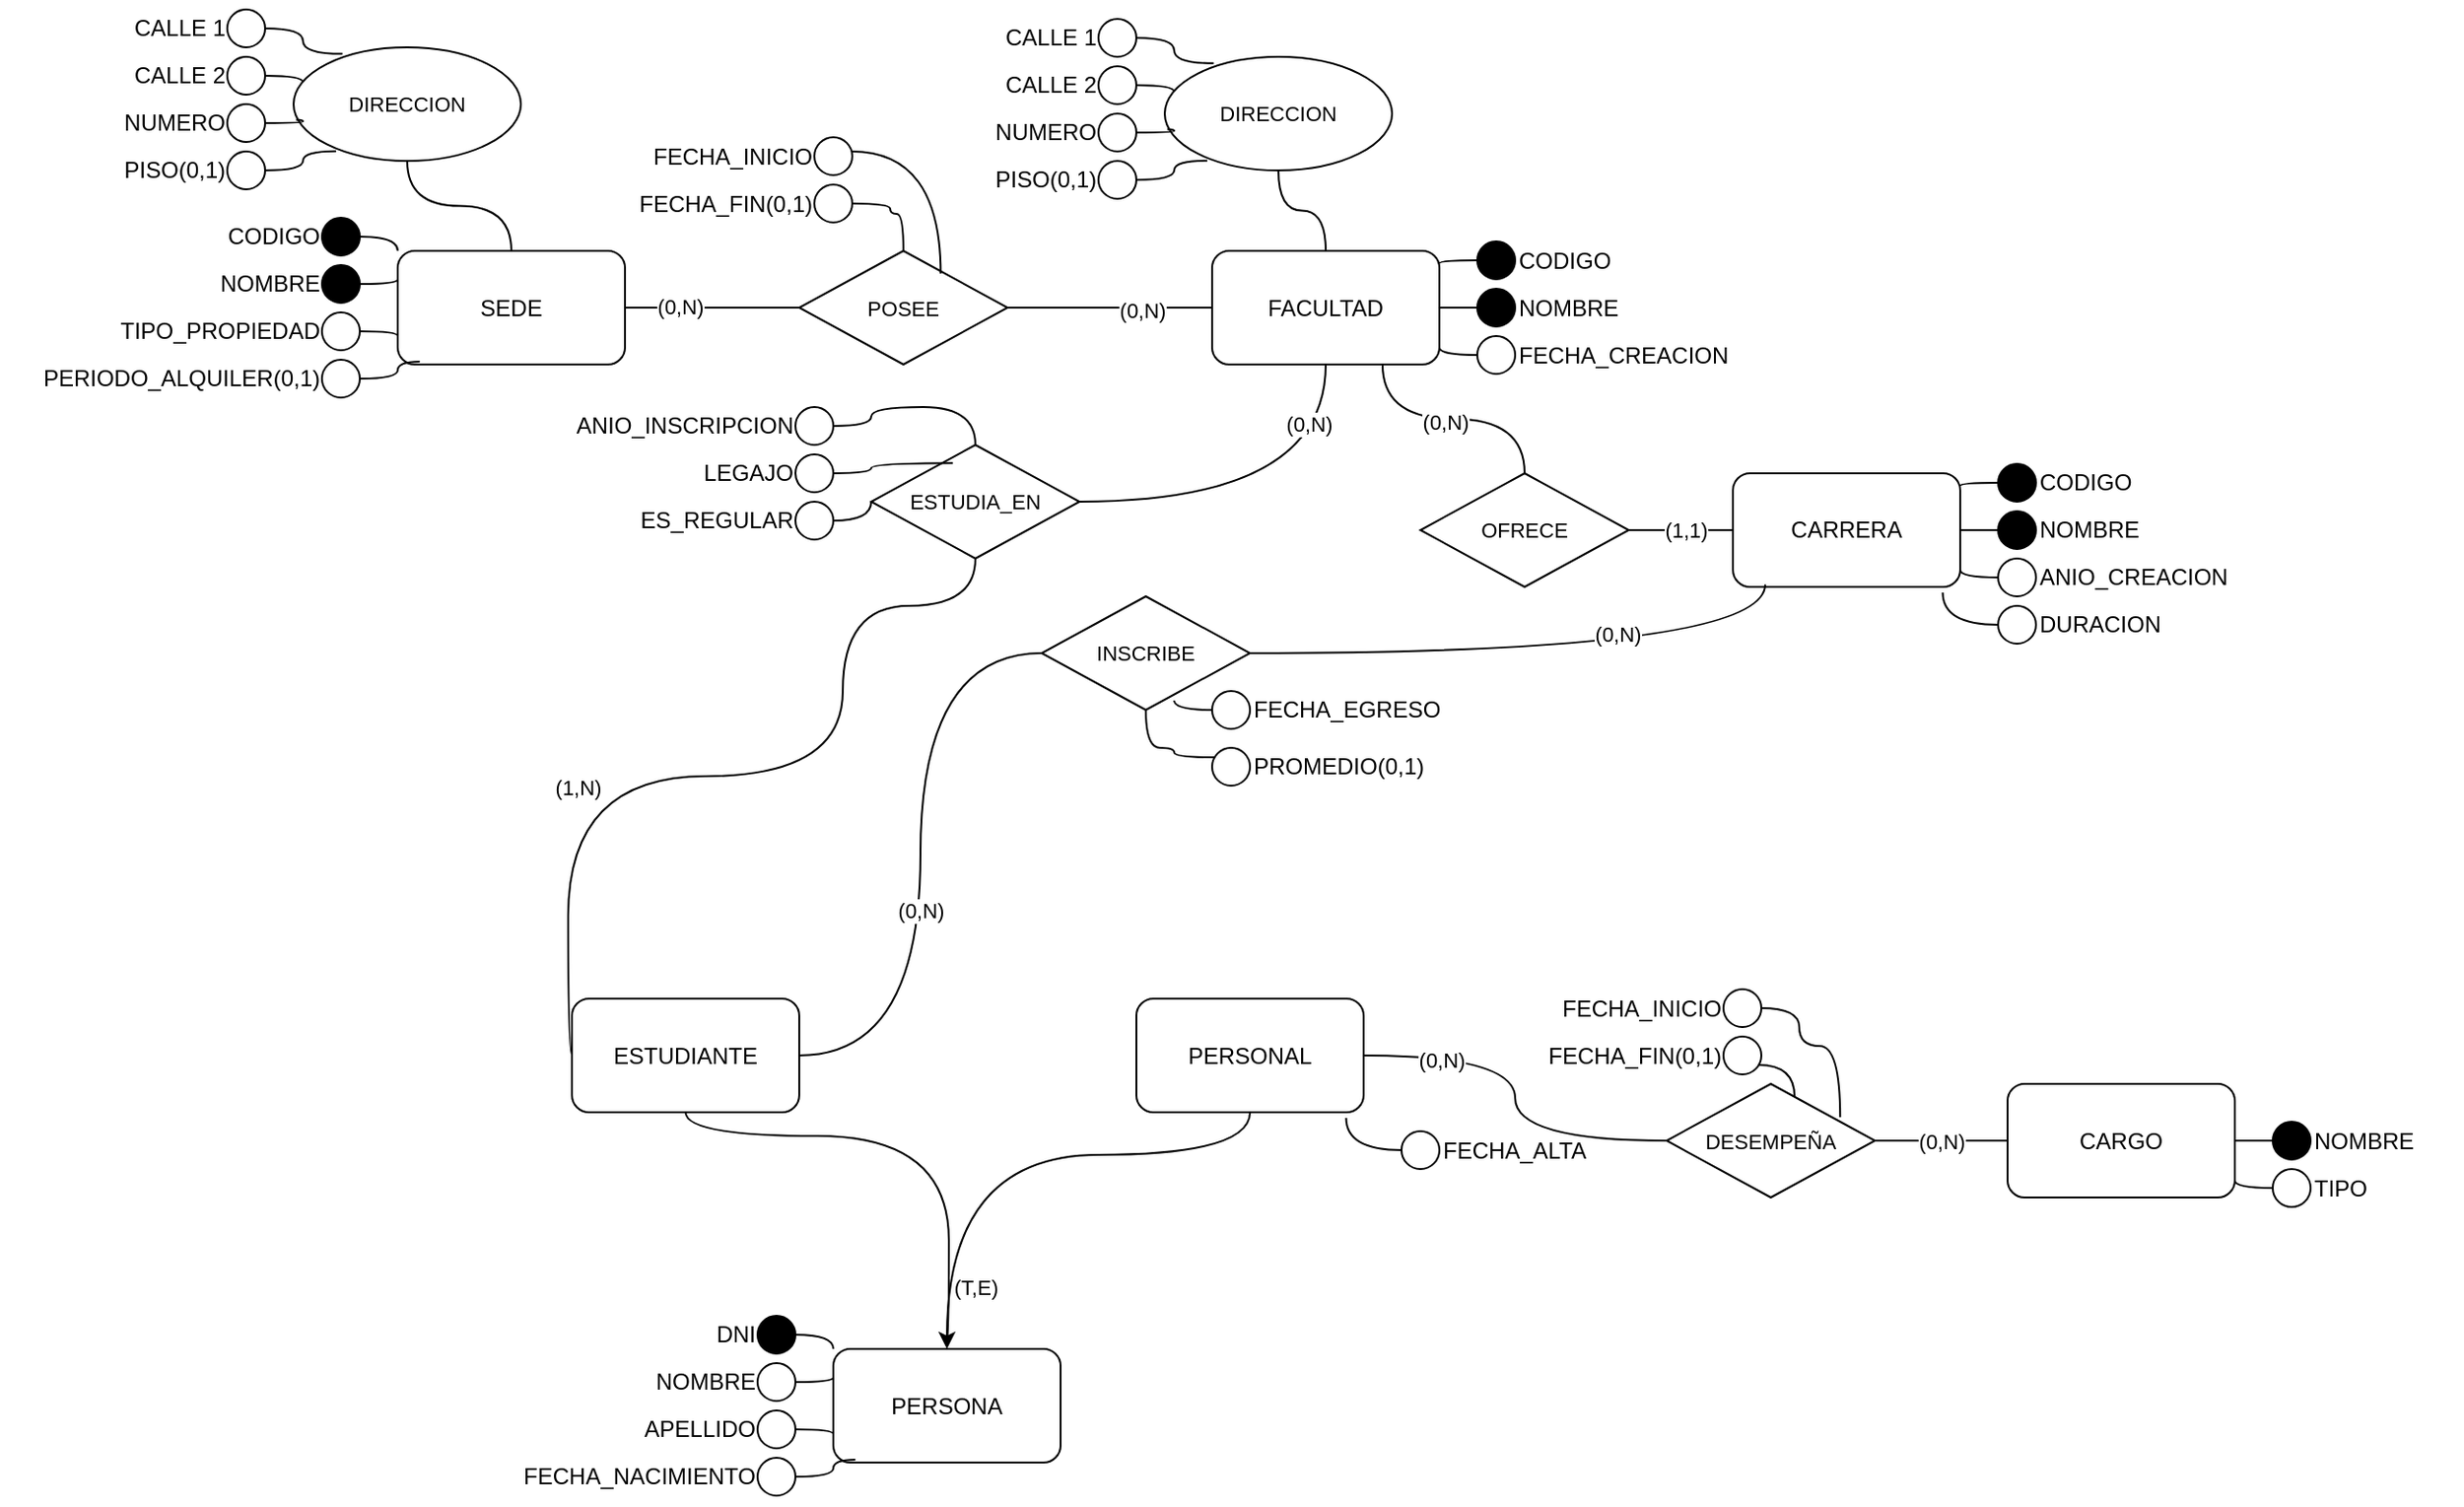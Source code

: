 <mxfile version="24.8.4">
  <diagram name="Page-1" id="dG_vQTtjT16ezdhk-kai">
    <mxGraphModel dx="2607" dy="1405" grid="1" gridSize="10" guides="1" tooltips="1" connect="1" arrows="1" fold="1" page="1" pageScale="1" pageWidth="1400" pageHeight="850" math="0" shadow="0">
      <root>
        <mxCell id="0" />
        <mxCell id="1" parent="0" />
        <mxCell id="h-LrLMW3Vg-HoDTsd1an-1" value="FACULTAD" style="rounded=1;whiteSpace=wrap;html=1;" vertex="1" parent="1">
          <mxGeometry x="680" y="162.5" width="120" height="60" as="geometry" />
        </mxCell>
        <mxCell id="h-LrLMW3Vg-HoDTsd1an-3" value="" style="ellipse;whiteSpace=wrap;html=1;fillColor=#000000;" vertex="1" parent="1">
          <mxGeometry x="820" y="157.5" width="20" height="20" as="geometry" />
        </mxCell>
        <mxCell id="h-LrLMW3Vg-HoDTsd1an-4" value="&lt;div align=&quot;left&quot;&gt;CODIGO&lt;/div&gt;" style="text;html=1;align=left;verticalAlign=middle;resizable=0;points=[];autosize=1;strokeColor=none;fillColor=none;" vertex="1" parent="1">
          <mxGeometry x="840" y="152.5" width="70" height="30" as="geometry" />
        </mxCell>
        <mxCell id="h-LrLMW3Vg-HoDTsd1an-12" value="" style="edgeStyle=orthogonalEdgeStyle;shape=connector;curved=1;rounded=0;orthogonalLoop=1;jettySize=auto;html=1;strokeColor=default;align=center;verticalAlign=middle;fontFamily=Helvetica;fontSize=11;fontColor=default;labelBackgroundColor=default;endArrow=none;endFill=0;" edge="1" parent="1" source="h-LrLMW3Vg-HoDTsd1an-5" target="h-LrLMW3Vg-HoDTsd1an-1">
          <mxGeometry relative="1" as="geometry" />
        </mxCell>
        <mxCell id="h-LrLMW3Vg-HoDTsd1an-5" value="" style="ellipse;whiteSpace=wrap;html=1;fillColor=#000000;" vertex="1" parent="1">
          <mxGeometry x="820" y="182.5" width="20" height="20" as="geometry" />
        </mxCell>
        <mxCell id="h-LrLMW3Vg-HoDTsd1an-6" value="NOMBRE" style="text;html=1;align=left;verticalAlign=middle;resizable=0;points=[];autosize=1;strokeColor=none;fillColor=none;" vertex="1" parent="1">
          <mxGeometry x="840" y="177.5" width="80" height="30" as="geometry" />
        </mxCell>
        <mxCell id="h-LrLMW3Vg-HoDTsd1an-13" value="" style="edgeStyle=orthogonalEdgeStyle;shape=connector;curved=1;rounded=0;orthogonalLoop=1;jettySize=auto;html=1;strokeColor=default;align=center;verticalAlign=middle;fontFamily=Helvetica;fontSize=11;fontColor=default;labelBackgroundColor=default;endArrow=none;endFill=0;entryX=0.993;entryY=0.85;entryDx=0;entryDy=0;entryPerimeter=0;" edge="1" parent="1" source="h-LrLMW3Vg-HoDTsd1an-7" target="h-LrLMW3Vg-HoDTsd1an-1">
          <mxGeometry relative="1" as="geometry" />
        </mxCell>
        <mxCell id="h-LrLMW3Vg-HoDTsd1an-7" value="" style="ellipse;whiteSpace=wrap;html=1;" vertex="1" parent="1">
          <mxGeometry x="820" y="207.5" width="20" height="20" as="geometry" />
        </mxCell>
        <mxCell id="h-LrLMW3Vg-HoDTsd1an-8" value="FECHA_CREACION" style="text;html=1;align=left;verticalAlign=middle;resizable=0;points=[];autosize=1;strokeColor=none;fillColor=none;" vertex="1" parent="1">
          <mxGeometry x="840" y="202.5" width="130" height="30" as="geometry" />
        </mxCell>
        <mxCell id="h-LrLMW3Vg-HoDTsd1an-11" style="edgeStyle=orthogonalEdgeStyle;rounded=0;orthogonalLoop=1;jettySize=auto;html=1;entryX=1.003;entryY=0.11;entryDx=0;entryDy=0;entryPerimeter=0;curved=1;endArrow=none;endFill=0;" edge="1" parent="1" source="h-LrLMW3Vg-HoDTsd1an-3" target="h-LrLMW3Vg-HoDTsd1an-1">
          <mxGeometry relative="1" as="geometry" />
        </mxCell>
        <mxCell id="h-LrLMW3Vg-HoDTsd1an-66" value="" style="edgeStyle=orthogonalEdgeStyle;shape=connector;curved=1;rounded=0;orthogonalLoop=1;jettySize=auto;html=1;strokeColor=default;align=center;verticalAlign=middle;fontFamily=Helvetica;fontSize=11;fontColor=default;labelBackgroundColor=default;endArrow=none;endFill=0;" edge="1" parent="1" source="h-LrLMW3Vg-HoDTsd1an-14" target="h-LrLMW3Vg-HoDTsd1an-65">
          <mxGeometry relative="1" as="geometry" />
        </mxCell>
        <mxCell id="h-LrLMW3Vg-HoDTsd1an-68" value="(0,N)" style="edgeLabel;html=1;align=center;verticalAlign=middle;resizable=0;points=[];fontFamily=Helvetica;fontSize=11;fontColor=default;labelBackgroundColor=default;" vertex="1" connectable="0" parent="h-LrLMW3Vg-HoDTsd1an-66">
          <mxGeometry x="-0.384" y="1" relative="1" as="geometry">
            <mxPoint as="offset" />
          </mxGeometry>
        </mxCell>
        <mxCell id="h-LrLMW3Vg-HoDTsd1an-14" value="SEDE" style="rounded=1;whiteSpace=wrap;html=1;" vertex="1" parent="1">
          <mxGeometry x="250" y="162.5" width="120" height="60" as="geometry" />
        </mxCell>
        <mxCell id="h-LrLMW3Vg-HoDTsd1an-32" style="edgeStyle=orthogonalEdgeStyle;shape=connector;curved=1;rounded=0;orthogonalLoop=1;jettySize=auto;html=1;entryX=0;entryY=0;entryDx=0;entryDy=0;strokeColor=default;align=center;verticalAlign=middle;fontFamily=Helvetica;fontSize=11;fontColor=default;labelBackgroundColor=default;endArrow=none;endFill=0;" edge="1" parent="1" source="h-LrLMW3Vg-HoDTsd1an-15" target="h-LrLMW3Vg-HoDTsd1an-14">
          <mxGeometry relative="1" as="geometry" />
        </mxCell>
        <mxCell id="h-LrLMW3Vg-HoDTsd1an-15" value="" style="ellipse;whiteSpace=wrap;html=1;fillColor=#000000;" vertex="1" parent="1">
          <mxGeometry x="210" y="145" width="20" height="20" as="geometry" />
        </mxCell>
        <mxCell id="h-LrLMW3Vg-HoDTsd1an-16" value="&lt;div&gt;CODIGO&lt;/div&gt;" style="text;html=1;align=right;verticalAlign=middle;resizable=0;points=[];autosize=1;strokeColor=none;fillColor=none;" vertex="1" parent="1">
          <mxGeometry x="140" y="140" width="70" height="30" as="geometry" />
        </mxCell>
        <mxCell id="h-LrLMW3Vg-HoDTsd1an-33" value="" style="edgeStyle=orthogonalEdgeStyle;shape=connector;curved=1;rounded=0;orthogonalLoop=1;jettySize=auto;html=1;strokeColor=default;align=center;verticalAlign=middle;fontFamily=Helvetica;fontSize=11;fontColor=default;labelBackgroundColor=default;endArrow=none;endFill=0;entryX=0;entryY=0.25;entryDx=0;entryDy=0;" edge="1" parent="1" source="h-LrLMW3Vg-HoDTsd1an-18" target="h-LrLMW3Vg-HoDTsd1an-14">
          <mxGeometry relative="1" as="geometry" />
        </mxCell>
        <mxCell id="h-LrLMW3Vg-HoDTsd1an-18" value="" style="ellipse;whiteSpace=wrap;html=1;fillColor=#000000;" vertex="1" parent="1">
          <mxGeometry x="210" y="170" width="20" height="20" as="geometry" />
        </mxCell>
        <mxCell id="h-LrLMW3Vg-HoDTsd1an-19" value="NOMBRE" style="text;html=1;align=right;verticalAlign=middle;resizable=0;points=[];autosize=1;strokeColor=none;fillColor=none;" vertex="1" parent="1">
          <mxGeometry x="130" y="165" width="80" height="30" as="geometry" />
        </mxCell>
        <mxCell id="h-LrLMW3Vg-HoDTsd1an-34" value="" style="edgeStyle=orthogonalEdgeStyle;shape=connector;curved=1;rounded=0;orthogonalLoop=1;jettySize=auto;html=1;strokeColor=default;align=center;verticalAlign=middle;fontFamily=Helvetica;fontSize=11;fontColor=default;labelBackgroundColor=default;endArrow=none;endFill=0;entryX=0;entryY=0.75;entryDx=0;entryDy=0;" edge="1" parent="1" source="h-LrLMW3Vg-HoDTsd1an-27" target="h-LrLMW3Vg-HoDTsd1an-14">
          <mxGeometry relative="1" as="geometry" />
        </mxCell>
        <mxCell id="h-LrLMW3Vg-HoDTsd1an-27" value="" style="ellipse;whiteSpace=wrap;html=1;fillColor=#ffffff;" vertex="1" parent="1">
          <mxGeometry x="210" y="195" width="20" height="20" as="geometry" />
        </mxCell>
        <mxCell id="h-LrLMW3Vg-HoDTsd1an-28" value="TIPO_PROPIEDAD" style="text;html=1;align=right;verticalAlign=middle;resizable=0;points=[];autosize=1;strokeColor=none;fillColor=none;" vertex="1" parent="1">
          <mxGeometry x="80" y="190" width="130" height="30" as="geometry" />
        </mxCell>
        <mxCell id="h-LrLMW3Vg-HoDTsd1an-29" value="" style="ellipse;whiteSpace=wrap;html=1;fillColor=#ffffff;" vertex="1" parent="1">
          <mxGeometry x="210" y="220" width="20" height="20" as="geometry" />
        </mxCell>
        <mxCell id="h-LrLMW3Vg-HoDTsd1an-30" value="PERIODO_ALQUILER(0,1)" style="text;html=1;align=right;verticalAlign=middle;resizable=0;points=[];autosize=1;strokeColor=none;fillColor=none;" vertex="1" parent="1">
          <mxGeometry x="40" y="215" width="170" height="30" as="geometry" />
        </mxCell>
        <mxCell id="h-LrLMW3Vg-HoDTsd1an-64" value="" style="edgeStyle=orthogonalEdgeStyle;shape=connector;curved=1;rounded=0;orthogonalLoop=1;jettySize=auto;html=1;strokeColor=default;align=center;verticalAlign=middle;fontFamily=Helvetica;fontSize=11;fontColor=default;labelBackgroundColor=default;endArrow=none;endFill=0;" edge="1" parent="1" source="h-LrLMW3Vg-HoDTsd1an-31" target="h-LrLMW3Vg-HoDTsd1an-14">
          <mxGeometry relative="1" as="geometry" />
        </mxCell>
        <mxCell id="h-LrLMW3Vg-HoDTsd1an-31" value="DIRECCION" style="ellipse;whiteSpace=wrap;html=1;fontFamily=Helvetica;fontSize=11;fontColor=default;labelBackgroundColor=default;" vertex="1" parent="1">
          <mxGeometry x="195.01" y="55" width="120" height="60" as="geometry" />
        </mxCell>
        <mxCell id="h-LrLMW3Vg-HoDTsd1an-36" style="edgeStyle=orthogonalEdgeStyle;shape=connector;curved=1;rounded=0;orthogonalLoop=1;jettySize=auto;html=1;entryX=0.097;entryY=0.975;entryDx=0;entryDy=0;entryPerimeter=0;strokeColor=default;align=center;verticalAlign=middle;fontFamily=Helvetica;fontSize=11;fontColor=default;labelBackgroundColor=default;endArrow=none;endFill=0;" edge="1" parent="1" source="h-LrLMW3Vg-HoDTsd1an-29" target="h-LrLMW3Vg-HoDTsd1an-14">
          <mxGeometry relative="1" as="geometry" />
        </mxCell>
        <mxCell id="h-LrLMW3Vg-HoDTsd1an-37" value="" style="edgeStyle=orthogonalEdgeStyle;shape=connector;curved=1;rounded=0;orthogonalLoop=1;jettySize=auto;html=1;strokeColor=default;align=center;verticalAlign=middle;fontFamily=Helvetica;fontSize=11;fontColor=default;labelBackgroundColor=default;endArrow=none;endFill=0;entryX=0;entryY=0.75;entryDx=0;entryDy=0;" edge="1" parent="1" source="h-LrLMW3Vg-HoDTsd1an-38">
          <mxGeometry relative="1" as="geometry">
            <mxPoint x="200" y="73" as="targetPoint" />
          </mxGeometry>
        </mxCell>
        <mxCell id="h-LrLMW3Vg-HoDTsd1an-38" value="" style="ellipse;whiteSpace=wrap;html=1;fillColor=#ffffff;" vertex="1" parent="1">
          <mxGeometry x="160" y="60" width="20" height="20" as="geometry" />
        </mxCell>
        <mxCell id="h-LrLMW3Vg-HoDTsd1an-39" value="CALLE 2" style="text;html=1;align=right;verticalAlign=middle;resizable=0;points=[];autosize=1;strokeColor=none;fillColor=none;" vertex="1" parent="1">
          <mxGeometry x="90" y="55" width="70" height="30" as="geometry" />
        </mxCell>
        <mxCell id="h-LrLMW3Vg-HoDTsd1an-40" value="" style="ellipse;whiteSpace=wrap;html=1;fillColor=#ffffff;" vertex="1" parent="1">
          <mxGeometry x="160" y="35" width="20" height="20" as="geometry" />
        </mxCell>
        <mxCell id="h-LrLMW3Vg-HoDTsd1an-41" value="CALLE 1" style="text;html=1;align=right;verticalAlign=middle;resizable=0;points=[];autosize=1;strokeColor=none;fillColor=none;" vertex="1" parent="1">
          <mxGeometry x="90" y="30" width="70" height="30" as="geometry" />
        </mxCell>
        <mxCell id="h-LrLMW3Vg-HoDTsd1an-43" value="" style="ellipse;whiteSpace=wrap;html=1;fillColor=#ffffff;" vertex="1" parent="1">
          <mxGeometry x="160" y="110" width="20" height="20" as="geometry" />
        </mxCell>
        <mxCell id="h-LrLMW3Vg-HoDTsd1an-44" value="PISO(0,1)" style="text;html=1;align=right;verticalAlign=middle;resizable=0;points=[];autosize=1;strokeColor=none;fillColor=none;" vertex="1" parent="1">
          <mxGeometry x="80" y="105" width="80" height="30" as="geometry" />
        </mxCell>
        <mxCell id="h-LrLMW3Vg-HoDTsd1an-45" value="" style="ellipse;whiteSpace=wrap;html=1;fillColor=#ffffff;" vertex="1" parent="1">
          <mxGeometry x="160" y="85" width="20" height="20" as="geometry" />
        </mxCell>
        <mxCell id="h-LrLMW3Vg-HoDTsd1an-46" value="NUMERO" style="text;html=1;align=right;verticalAlign=middle;resizable=0;points=[];autosize=1;strokeColor=none;fillColor=none;" vertex="1" parent="1">
          <mxGeometry x="80" y="80" width="80" height="30" as="geometry" />
        </mxCell>
        <mxCell id="h-LrLMW3Vg-HoDTsd1an-47" style="edgeStyle=orthogonalEdgeStyle;shape=connector;curved=1;rounded=0;orthogonalLoop=1;jettySize=auto;html=1;entryX=0.187;entryY=0.914;entryDx=0;entryDy=0;entryPerimeter=0;strokeColor=default;align=center;verticalAlign=middle;fontFamily=Helvetica;fontSize=11;fontColor=default;labelBackgroundColor=default;endArrow=none;endFill=0;" edge="1" parent="1" source="h-LrLMW3Vg-HoDTsd1an-43" target="h-LrLMW3Vg-HoDTsd1an-31">
          <mxGeometry relative="1" as="geometry" />
        </mxCell>
        <mxCell id="h-LrLMW3Vg-HoDTsd1an-48" style="edgeStyle=orthogonalEdgeStyle;shape=connector;curved=1;rounded=0;orthogonalLoop=1;jettySize=auto;html=1;entryX=0.011;entryY=0.638;entryDx=0;entryDy=0;entryPerimeter=0;strokeColor=default;align=center;verticalAlign=middle;fontFamily=Helvetica;fontSize=11;fontColor=default;labelBackgroundColor=default;endArrow=none;endFill=0;" edge="1" parent="1" source="h-LrLMW3Vg-HoDTsd1an-45" target="h-LrLMW3Vg-HoDTsd1an-31">
          <mxGeometry relative="1" as="geometry" />
        </mxCell>
        <mxCell id="h-LrLMW3Vg-HoDTsd1an-49" style="edgeStyle=orthogonalEdgeStyle;shape=connector;curved=1;rounded=0;orthogonalLoop=1;jettySize=auto;html=1;entryX=0.215;entryY=0.057;entryDx=0;entryDy=0;entryPerimeter=0;strokeColor=default;align=center;verticalAlign=middle;fontFamily=Helvetica;fontSize=11;fontColor=default;labelBackgroundColor=default;endArrow=none;endFill=0;" edge="1" parent="1" source="h-LrLMW3Vg-HoDTsd1an-40" target="h-LrLMW3Vg-HoDTsd1an-31">
          <mxGeometry relative="1" as="geometry" />
        </mxCell>
        <mxCell id="h-LrLMW3Vg-HoDTsd1an-63" value="" style="edgeStyle=orthogonalEdgeStyle;shape=connector;curved=1;rounded=0;orthogonalLoop=1;jettySize=auto;html=1;strokeColor=default;align=center;verticalAlign=middle;fontFamily=Helvetica;fontSize=11;fontColor=default;labelBackgroundColor=default;endArrow=none;endFill=0;" edge="1" parent="1" source="h-LrLMW3Vg-HoDTsd1an-50" target="h-LrLMW3Vg-HoDTsd1an-1">
          <mxGeometry relative="1" as="geometry" />
        </mxCell>
        <mxCell id="h-LrLMW3Vg-HoDTsd1an-50" value="DIRECCION" style="ellipse;whiteSpace=wrap;html=1;fontFamily=Helvetica;fontSize=11;fontColor=default;labelBackgroundColor=default;" vertex="1" parent="1">
          <mxGeometry x="655.01" y="60" width="120" height="60" as="geometry" />
        </mxCell>
        <mxCell id="h-LrLMW3Vg-HoDTsd1an-51" value="" style="edgeStyle=orthogonalEdgeStyle;shape=connector;curved=1;rounded=0;orthogonalLoop=1;jettySize=auto;html=1;strokeColor=default;align=center;verticalAlign=middle;fontFamily=Helvetica;fontSize=11;fontColor=default;labelBackgroundColor=default;endArrow=none;endFill=0;entryX=0;entryY=0.75;entryDx=0;entryDy=0;" edge="1" parent="1" source="h-LrLMW3Vg-HoDTsd1an-52">
          <mxGeometry relative="1" as="geometry">
            <mxPoint x="660" y="78" as="targetPoint" />
          </mxGeometry>
        </mxCell>
        <mxCell id="h-LrLMW3Vg-HoDTsd1an-52" value="" style="ellipse;whiteSpace=wrap;html=1;fillColor=#ffffff;" vertex="1" parent="1">
          <mxGeometry x="620" y="65" width="20" height="20" as="geometry" />
        </mxCell>
        <mxCell id="h-LrLMW3Vg-HoDTsd1an-53" value="CALLE 2" style="text;html=1;align=right;verticalAlign=middle;resizable=0;points=[];autosize=1;strokeColor=none;fillColor=none;" vertex="1" parent="1">
          <mxGeometry x="550" y="60" width="70" height="30" as="geometry" />
        </mxCell>
        <mxCell id="h-LrLMW3Vg-HoDTsd1an-54" value="" style="ellipse;whiteSpace=wrap;html=1;fillColor=#ffffff;" vertex="1" parent="1">
          <mxGeometry x="620" y="40" width="20" height="20" as="geometry" />
        </mxCell>
        <mxCell id="h-LrLMW3Vg-HoDTsd1an-55" value="CALLE 1" style="text;html=1;align=right;verticalAlign=middle;resizable=0;points=[];autosize=1;strokeColor=none;fillColor=none;" vertex="1" parent="1">
          <mxGeometry x="550" y="35" width="70" height="30" as="geometry" />
        </mxCell>
        <mxCell id="h-LrLMW3Vg-HoDTsd1an-56" value="" style="ellipse;whiteSpace=wrap;html=1;fillColor=#ffffff;" vertex="1" parent="1">
          <mxGeometry x="620" y="115" width="20" height="20" as="geometry" />
        </mxCell>
        <mxCell id="h-LrLMW3Vg-HoDTsd1an-57" value="PISO(0,1)" style="text;html=1;align=right;verticalAlign=middle;resizable=0;points=[];autosize=1;strokeColor=none;fillColor=none;" vertex="1" parent="1">
          <mxGeometry x="540" y="110" width="80" height="30" as="geometry" />
        </mxCell>
        <mxCell id="h-LrLMW3Vg-HoDTsd1an-58" value="" style="ellipse;whiteSpace=wrap;html=1;fillColor=#ffffff;" vertex="1" parent="1">
          <mxGeometry x="620" y="90" width="20" height="20" as="geometry" />
        </mxCell>
        <mxCell id="h-LrLMW3Vg-HoDTsd1an-59" value="NUMERO" style="text;html=1;align=right;verticalAlign=middle;resizable=0;points=[];autosize=1;strokeColor=none;fillColor=none;" vertex="1" parent="1">
          <mxGeometry x="540" y="85" width="80" height="30" as="geometry" />
        </mxCell>
        <mxCell id="h-LrLMW3Vg-HoDTsd1an-60" style="edgeStyle=orthogonalEdgeStyle;shape=connector;curved=1;rounded=0;orthogonalLoop=1;jettySize=auto;html=1;entryX=0.187;entryY=0.914;entryDx=0;entryDy=0;entryPerimeter=0;strokeColor=default;align=center;verticalAlign=middle;fontFamily=Helvetica;fontSize=11;fontColor=default;labelBackgroundColor=default;endArrow=none;endFill=0;" edge="1" parent="1" source="h-LrLMW3Vg-HoDTsd1an-56" target="h-LrLMW3Vg-HoDTsd1an-50">
          <mxGeometry relative="1" as="geometry" />
        </mxCell>
        <mxCell id="h-LrLMW3Vg-HoDTsd1an-61" style="edgeStyle=orthogonalEdgeStyle;shape=connector;curved=1;rounded=0;orthogonalLoop=1;jettySize=auto;html=1;entryX=0.011;entryY=0.638;entryDx=0;entryDy=0;entryPerimeter=0;strokeColor=default;align=center;verticalAlign=middle;fontFamily=Helvetica;fontSize=11;fontColor=default;labelBackgroundColor=default;endArrow=none;endFill=0;" edge="1" parent="1" source="h-LrLMW3Vg-HoDTsd1an-58" target="h-LrLMW3Vg-HoDTsd1an-50">
          <mxGeometry relative="1" as="geometry" />
        </mxCell>
        <mxCell id="h-LrLMW3Vg-HoDTsd1an-62" style="edgeStyle=orthogonalEdgeStyle;shape=connector;curved=1;rounded=0;orthogonalLoop=1;jettySize=auto;html=1;entryX=0.215;entryY=0.057;entryDx=0;entryDy=0;entryPerimeter=0;strokeColor=default;align=center;verticalAlign=middle;fontFamily=Helvetica;fontSize=11;fontColor=default;labelBackgroundColor=default;endArrow=none;endFill=0;" edge="1" parent="1" source="h-LrLMW3Vg-HoDTsd1an-54" target="h-LrLMW3Vg-HoDTsd1an-50">
          <mxGeometry relative="1" as="geometry" />
        </mxCell>
        <mxCell id="h-LrLMW3Vg-HoDTsd1an-67" value="" style="edgeStyle=orthogonalEdgeStyle;shape=connector;curved=1;rounded=0;orthogonalLoop=1;jettySize=auto;html=1;strokeColor=default;align=center;verticalAlign=middle;fontFamily=Helvetica;fontSize=11;fontColor=default;labelBackgroundColor=default;endArrow=none;endFill=0;" edge="1" parent="1" source="h-LrLMW3Vg-HoDTsd1an-65" target="h-LrLMW3Vg-HoDTsd1an-1">
          <mxGeometry relative="1" as="geometry" />
        </mxCell>
        <mxCell id="h-LrLMW3Vg-HoDTsd1an-69" value="(0,N)" style="edgeLabel;html=1;align=center;verticalAlign=middle;resizable=0;points=[];fontFamily=Helvetica;fontSize=11;fontColor=default;labelBackgroundColor=default;" vertex="1" connectable="0" parent="h-LrLMW3Vg-HoDTsd1an-67">
          <mxGeometry x="0.306" y="-1" relative="1" as="geometry">
            <mxPoint as="offset" />
          </mxGeometry>
        </mxCell>
        <mxCell id="h-LrLMW3Vg-HoDTsd1an-65" value="POSEE" style="rhombus;whiteSpace=wrap;html=1;fontFamily=Helvetica;fontSize=11;fontColor=default;labelBackgroundColor=default;" vertex="1" parent="1">
          <mxGeometry x="462" y="162.5" width="110" height="60" as="geometry" />
        </mxCell>
        <mxCell id="h-LrLMW3Vg-HoDTsd1an-75" style="edgeStyle=orthogonalEdgeStyle;shape=connector;curved=1;rounded=0;orthogonalLoop=1;jettySize=auto;html=1;entryX=0.5;entryY=0;entryDx=0;entryDy=0;strokeColor=default;align=center;verticalAlign=middle;fontFamily=Helvetica;fontSize=11;fontColor=default;labelBackgroundColor=default;endArrow=none;endFill=0;" edge="1" parent="1" source="h-LrLMW3Vg-HoDTsd1an-70" target="h-LrLMW3Vg-HoDTsd1an-65">
          <mxGeometry relative="1" as="geometry">
            <Array as="points">
              <mxPoint x="510" y="137" />
              <mxPoint x="510" y="143" />
              <mxPoint x="517" y="143" />
            </Array>
          </mxGeometry>
        </mxCell>
        <mxCell id="h-LrLMW3Vg-HoDTsd1an-70" value="" style="ellipse;whiteSpace=wrap;html=1;fillColor=#ffffff;" vertex="1" parent="1">
          <mxGeometry x="470" y="127.5" width="20" height="20" as="geometry" />
        </mxCell>
        <mxCell id="h-LrLMW3Vg-HoDTsd1an-71" value="FECHA_FIN(0,1)" style="text;html=1;align=right;verticalAlign=middle;resizable=0;points=[];autosize=1;strokeColor=none;fillColor=none;" vertex="1" parent="1">
          <mxGeometry x="360" y="122.5" width="110" height="30" as="geometry" />
        </mxCell>
        <mxCell id="h-LrLMW3Vg-HoDTsd1an-72" value="" style="ellipse;whiteSpace=wrap;html=1;fillColor=#ffffff;" vertex="1" parent="1">
          <mxGeometry x="470" y="102.5" width="20" height="20" as="geometry" />
        </mxCell>
        <mxCell id="h-LrLMW3Vg-HoDTsd1an-73" value="FECHA_INICIO" style="text;html=1;align=right;verticalAlign=middle;resizable=0;points=[];autosize=1;strokeColor=none;fillColor=none;" vertex="1" parent="1">
          <mxGeometry x="360" y="97.5" width="110" height="30" as="geometry" />
        </mxCell>
        <mxCell id="h-LrLMW3Vg-HoDTsd1an-74" style="edgeStyle=orthogonalEdgeStyle;shape=connector;curved=1;rounded=0;orthogonalLoop=1;jettySize=auto;html=1;entryX=0.679;entryY=0.201;entryDx=0;entryDy=0;entryPerimeter=0;strokeColor=default;align=center;verticalAlign=middle;fontFamily=Helvetica;fontSize=11;fontColor=default;labelBackgroundColor=default;endArrow=none;endFill=0;" edge="1" parent="1" source="h-LrLMW3Vg-HoDTsd1an-72" target="h-LrLMW3Vg-HoDTsd1an-65">
          <mxGeometry relative="1" as="geometry">
            <Array as="points">
              <mxPoint x="537" y="110" />
            </Array>
          </mxGeometry>
        </mxCell>
        <mxCell id="h-LrLMW3Vg-HoDTsd1an-76" value="CARRERA" style="rounded=1;whiteSpace=wrap;html=1;" vertex="1" parent="1">
          <mxGeometry x="955" y="280" width="120" height="60" as="geometry" />
        </mxCell>
        <mxCell id="h-LrLMW3Vg-HoDTsd1an-77" value="" style="ellipse;whiteSpace=wrap;html=1;fillColor=#000000;" vertex="1" parent="1">
          <mxGeometry x="1095" y="275" width="20" height="20" as="geometry" />
        </mxCell>
        <mxCell id="h-LrLMW3Vg-HoDTsd1an-78" value="&lt;div align=&quot;left&quot;&gt;CODIGO&lt;/div&gt;" style="text;html=1;align=left;verticalAlign=middle;resizable=0;points=[];autosize=1;strokeColor=none;fillColor=none;" vertex="1" parent="1">
          <mxGeometry x="1115" y="270" width="70" height="30" as="geometry" />
        </mxCell>
        <mxCell id="h-LrLMW3Vg-HoDTsd1an-79" value="" style="edgeStyle=orthogonalEdgeStyle;shape=connector;curved=1;rounded=0;orthogonalLoop=1;jettySize=auto;html=1;strokeColor=default;align=center;verticalAlign=middle;fontFamily=Helvetica;fontSize=11;fontColor=default;labelBackgroundColor=default;endArrow=none;endFill=0;" edge="1" parent="1" source="h-LrLMW3Vg-HoDTsd1an-80" target="h-LrLMW3Vg-HoDTsd1an-76">
          <mxGeometry relative="1" as="geometry" />
        </mxCell>
        <mxCell id="h-LrLMW3Vg-HoDTsd1an-80" value="" style="ellipse;whiteSpace=wrap;html=1;fillColor=#000000;" vertex="1" parent="1">
          <mxGeometry x="1095" y="300" width="20" height="20" as="geometry" />
        </mxCell>
        <mxCell id="h-LrLMW3Vg-HoDTsd1an-81" value="NOMBRE" style="text;html=1;align=left;verticalAlign=middle;resizable=0;points=[];autosize=1;strokeColor=none;fillColor=none;" vertex="1" parent="1">
          <mxGeometry x="1115" y="295" width="80" height="30" as="geometry" />
        </mxCell>
        <mxCell id="h-LrLMW3Vg-HoDTsd1an-82" value="" style="edgeStyle=orthogonalEdgeStyle;shape=connector;curved=1;rounded=0;orthogonalLoop=1;jettySize=auto;html=1;strokeColor=default;align=center;verticalAlign=middle;fontFamily=Helvetica;fontSize=11;fontColor=default;labelBackgroundColor=default;endArrow=none;endFill=0;entryX=0.993;entryY=0.85;entryDx=0;entryDy=0;entryPerimeter=0;" edge="1" parent="1" source="h-LrLMW3Vg-HoDTsd1an-83" target="h-LrLMW3Vg-HoDTsd1an-76">
          <mxGeometry relative="1" as="geometry" />
        </mxCell>
        <mxCell id="h-LrLMW3Vg-HoDTsd1an-83" value="" style="ellipse;whiteSpace=wrap;html=1;" vertex="1" parent="1">
          <mxGeometry x="1095" y="325" width="20" height="20" as="geometry" />
        </mxCell>
        <mxCell id="h-LrLMW3Vg-HoDTsd1an-84" value="ANIO_CREACION" style="text;html=1;align=left;verticalAlign=middle;resizable=0;points=[];autosize=1;strokeColor=none;fillColor=none;" vertex="1" parent="1">
          <mxGeometry x="1115" y="320" width="120" height="30" as="geometry" />
        </mxCell>
        <mxCell id="h-LrLMW3Vg-HoDTsd1an-85" style="edgeStyle=orthogonalEdgeStyle;rounded=0;orthogonalLoop=1;jettySize=auto;html=1;entryX=1.003;entryY=0.11;entryDx=0;entryDy=0;entryPerimeter=0;curved=1;endArrow=none;endFill=0;" edge="1" parent="1" source="h-LrLMW3Vg-HoDTsd1an-77" target="h-LrLMW3Vg-HoDTsd1an-76">
          <mxGeometry relative="1" as="geometry" />
        </mxCell>
        <mxCell id="h-LrLMW3Vg-HoDTsd1an-86" value="" style="ellipse;whiteSpace=wrap;html=1;" vertex="1" parent="1">
          <mxGeometry x="1095" y="350" width="20" height="20" as="geometry" />
        </mxCell>
        <mxCell id="h-LrLMW3Vg-HoDTsd1an-87" value="DURACION" style="text;html=1;align=left;verticalAlign=middle;resizable=0;points=[];autosize=1;strokeColor=none;fillColor=none;" vertex="1" parent="1">
          <mxGeometry x="1115" y="345" width="90" height="30" as="geometry" />
        </mxCell>
        <mxCell id="h-LrLMW3Vg-HoDTsd1an-88" style="edgeStyle=orthogonalEdgeStyle;shape=connector;curved=1;rounded=0;orthogonalLoop=1;jettySize=auto;html=1;entryX=0.923;entryY=1.05;entryDx=0;entryDy=0;entryPerimeter=0;strokeColor=default;align=center;verticalAlign=middle;fontFamily=Helvetica;fontSize=11;fontColor=default;labelBackgroundColor=default;endArrow=none;endFill=0;" edge="1" parent="1" source="h-LrLMW3Vg-HoDTsd1an-86" target="h-LrLMW3Vg-HoDTsd1an-76">
          <mxGeometry relative="1" as="geometry" />
        </mxCell>
        <mxCell id="h-LrLMW3Vg-HoDTsd1an-90" value="" style="edgeStyle=orthogonalEdgeStyle;shape=connector;curved=1;rounded=0;orthogonalLoop=1;jettySize=auto;html=1;strokeColor=default;align=center;verticalAlign=middle;fontFamily=Helvetica;fontSize=11;fontColor=default;labelBackgroundColor=default;endArrow=none;endFill=0;" edge="1" parent="1" source="h-LrLMW3Vg-HoDTsd1an-89" target="h-LrLMW3Vg-HoDTsd1an-76">
          <mxGeometry relative="1" as="geometry" />
        </mxCell>
        <mxCell id="h-LrLMW3Vg-HoDTsd1an-93" value="(1,1)" style="edgeLabel;html=1;align=center;verticalAlign=middle;resizable=0;points=[];fontFamily=Helvetica;fontSize=11;fontColor=default;labelBackgroundColor=default;" vertex="1" connectable="0" parent="h-LrLMW3Vg-HoDTsd1an-90">
          <mxGeometry x="0.091" relative="1" as="geometry">
            <mxPoint as="offset" />
          </mxGeometry>
        </mxCell>
        <mxCell id="h-LrLMW3Vg-HoDTsd1an-91" style="edgeStyle=orthogonalEdgeStyle;shape=connector;curved=1;rounded=0;orthogonalLoop=1;jettySize=auto;html=1;entryX=0.75;entryY=1;entryDx=0;entryDy=0;strokeColor=default;align=center;verticalAlign=middle;fontFamily=Helvetica;fontSize=11;fontColor=default;labelBackgroundColor=default;endArrow=none;endFill=0;" edge="1" parent="1" source="h-LrLMW3Vg-HoDTsd1an-89" target="h-LrLMW3Vg-HoDTsd1an-1">
          <mxGeometry relative="1" as="geometry" />
        </mxCell>
        <mxCell id="h-LrLMW3Vg-HoDTsd1an-92" value="(0,N)" style="edgeLabel;html=1;align=center;verticalAlign=middle;resizable=0;points=[];fontFamily=Helvetica;fontSize=11;fontColor=default;labelBackgroundColor=default;" vertex="1" connectable="0" parent="h-LrLMW3Vg-HoDTsd1an-91">
          <mxGeometry x="0.075" y="1" relative="1" as="geometry">
            <mxPoint as="offset" />
          </mxGeometry>
        </mxCell>
        <mxCell id="h-LrLMW3Vg-HoDTsd1an-89" value="OFRECE" style="rhombus;whiteSpace=wrap;html=1;fontFamily=Helvetica;fontSize=11;fontColor=default;labelBackgroundColor=default;" vertex="1" parent="1">
          <mxGeometry x="790" y="280" width="110" height="60" as="geometry" />
        </mxCell>
        <mxCell id="h-LrLMW3Vg-HoDTsd1an-106" value="PERSONA" style="rounded=1;whiteSpace=wrap;html=1;" vertex="1" parent="1">
          <mxGeometry x="480" y="742.5" width="120" height="60" as="geometry" />
        </mxCell>
        <mxCell id="h-LrLMW3Vg-HoDTsd1an-107" style="edgeStyle=orthogonalEdgeStyle;shape=connector;curved=1;rounded=0;orthogonalLoop=1;jettySize=auto;html=1;entryX=0;entryY=0;entryDx=0;entryDy=0;strokeColor=default;align=center;verticalAlign=middle;fontFamily=Helvetica;fontSize=11;fontColor=default;labelBackgroundColor=default;endArrow=none;endFill=0;" edge="1" parent="1" source="h-LrLMW3Vg-HoDTsd1an-108" target="h-LrLMW3Vg-HoDTsd1an-106">
          <mxGeometry relative="1" as="geometry" />
        </mxCell>
        <mxCell id="h-LrLMW3Vg-HoDTsd1an-108" value="" style="ellipse;whiteSpace=wrap;html=1;fillColor=#000000;" vertex="1" parent="1">
          <mxGeometry x="440" y="725" width="20" height="20" as="geometry" />
        </mxCell>
        <mxCell id="h-LrLMW3Vg-HoDTsd1an-109" value="DNI" style="text;html=1;align=right;verticalAlign=middle;resizable=0;points=[];autosize=1;strokeColor=none;fillColor=none;" vertex="1" parent="1">
          <mxGeometry x="400" y="720" width="40" height="30" as="geometry" />
        </mxCell>
        <mxCell id="h-LrLMW3Vg-HoDTsd1an-110" value="" style="edgeStyle=orthogonalEdgeStyle;shape=connector;curved=1;rounded=0;orthogonalLoop=1;jettySize=auto;html=1;strokeColor=default;align=center;verticalAlign=middle;fontFamily=Helvetica;fontSize=11;fontColor=default;labelBackgroundColor=default;endArrow=none;endFill=0;entryX=0;entryY=0.25;entryDx=0;entryDy=0;" edge="1" parent="1" source="h-LrLMW3Vg-HoDTsd1an-111" target="h-LrLMW3Vg-HoDTsd1an-106">
          <mxGeometry relative="1" as="geometry" />
        </mxCell>
        <mxCell id="h-LrLMW3Vg-HoDTsd1an-111" value="" style="ellipse;whiteSpace=wrap;html=1;fillColor=#ffffff;" vertex="1" parent="1">
          <mxGeometry x="440" y="750" width="20" height="20" as="geometry" />
        </mxCell>
        <mxCell id="h-LrLMW3Vg-HoDTsd1an-112" value="NOMBRE" style="text;html=1;align=right;verticalAlign=middle;resizable=0;points=[];autosize=1;strokeColor=none;fillColor=none;" vertex="1" parent="1">
          <mxGeometry x="360" y="745" width="80" height="30" as="geometry" />
        </mxCell>
        <mxCell id="h-LrLMW3Vg-HoDTsd1an-113" value="" style="edgeStyle=orthogonalEdgeStyle;shape=connector;curved=1;rounded=0;orthogonalLoop=1;jettySize=auto;html=1;strokeColor=default;align=center;verticalAlign=middle;fontFamily=Helvetica;fontSize=11;fontColor=default;labelBackgroundColor=default;endArrow=none;endFill=0;entryX=0;entryY=0.75;entryDx=0;entryDy=0;" edge="1" parent="1" source="h-LrLMW3Vg-HoDTsd1an-114" target="h-LrLMW3Vg-HoDTsd1an-106">
          <mxGeometry relative="1" as="geometry" />
        </mxCell>
        <mxCell id="h-LrLMW3Vg-HoDTsd1an-114" value="" style="ellipse;whiteSpace=wrap;html=1;fillColor=#ffffff;" vertex="1" parent="1">
          <mxGeometry x="440" y="775" width="20" height="20" as="geometry" />
        </mxCell>
        <mxCell id="h-LrLMW3Vg-HoDTsd1an-115" value="APELLIDO" style="text;html=1;align=right;verticalAlign=middle;resizable=0;points=[];autosize=1;strokeColor=none;fillColor=none;" vertex="1" parent="1">
          <mxGeometry x="360" y="770" width="80" height="30" as="geometry" />
        </mxCell>
        <mxCell id="h-LrLMW3Vg-HoDTsd1an-116" value="" style="ellipse;whiteSpace=wrap;html=1;fillColor=#ffffff;" vertex="1" parent="1">
          <mxGeometry x="440" y="800" width="20" height="20" as="geometry" />
        </mxCell>
        <mxCell id="h-LrLMW3Vg-HoDTsd1an-117" value="FECHA_NACIMIENTO" style="text;html=1;align=right;verticalAlign=middle;resizable=0;points=[];autosize=1;strokeColor=none;fillColor=none;" vertex="1" parent="1">
          <mxGeometry x="300" y="795" width="140" height="30" as="geometry" />
        </mxCell>
        <mxCell id="h-LrLMW3Vg-HoDTsd1an-118" style="edgeStyle=orthogonalEdgeStyle;shape=connector;curved=1;rounded=0;orthogonalLoop=1;jettySize=auto;html=1;entryX=0.097;entryY=0.975;entryDx=0;entryDy=0;entryPerimeter=0;strokeColor=default;align=center;verticalAlign=middle;fontFamily=Helvetica;fontSize=11;fontColor=default;labelBackgroundColor=default;endArrow=none;endFill=0;" edge="1" parent="1" source="h-LrLMW3Vg-HoDTsd1an-116" target="h-LrLMW3Vg-HoDTsd1an-106">
          <mxGeometry relative="1" as="geometry" />
        </mxCell>
        <mxCell id="h-LrLMW3Vg-HoDTsd1an-168" style="edgeStyle=orthogonalEdgeStyle;shape=connector;curved=1;rounded=0;orthogonalLoop=1;jettySize=auto;html=1;entryX=0.5;entryY=1;entryDx=0;entryDy=0;strokeColor=default;align=center;verticalAlign=middle;fontFamily=Helvetica;fontSize=11;fontColor=default;labelBackgroundColor=default;endArrow=none;endFill=0;" edge="1" parent="1" source="h-LrLMW3Vg-HoDTsd1an-119" target="h-LrLMW3Vg-HoDTsd1an-167">
          <mxGeometry relative="1" as="geometry">
            <Array as="points">
              <mxPoint x="340" y="440" />
              <mxPoint x="485" y="440" />
              <mxPoint x="485" y="350" />
              <mxPoint x="555" y="350" />
            </Array>
          </mxGeometry>
        </mxCell>
        <mxCell id="h-LrLMW3Vg-HoDTsd1an-198" value="(1,N)" style="edgeLabel;html=1;align=center;verticalAlign=middle;resizable=0;points=[];fontFamily=Helvetica;fontSize=11;fontColor=default;labelBackgroundColor=default;" vertex="1" connectable="0" parent="h-LrLMW3Vg-HoDTsd1an-168">
          <mxGeometry x="-0.402" y="-5" relative="1" as="geometry">
            <mxPoint as="offset" />
          </mxGeometry>
        </mxCell>
        <mxCell id="h-LrLMW3Vg-HoDTsd1an-180" style="edgeStyle=orthogonalEdgeStyle;shape=connector;curved=1;rounded=0;orthogonalLoop=1;jettySize=auto;html=1;entryX=0;entryY=0.5;entryDx=0;entryDy=0;strokeColor=default;align=center;verticalAlign=middle;fontFamily=Helvetica;fontSize=11;fontColor=default;labelBackgroundColor=default;endArrow=none;endFill=0;" edge="1" parent="1" source="h-LrLMW3Vg-HoDTsd1an-119" target="h-LrLMW3Vg-HoDTsd1an-179">
          <mxGeometry relative="1" as="geometry" />
        </mxCell>
        <mxCell id="h-LrLMW3Vg-HoDTsd1an-197" value="(0,N)" style="edgeLabel;html=1;align=center;verticalAlign=middle;resizable=0;points=[];fontFamily=Helvetica;fontSize=11;fontColor=default;labelBackgroundColor=default;" vertex="1" connectable="0" parent="h-LrLMW3Vg-HoDTsd1an-180">
          <mxGeometry x="-0.175" relative="1" as="geometry">
            <mxPoint as="offset" />
          </mxGeometry>
        </mxCell>
        <mxCell id="h-LrLMW3Vg-HoDTsd1an-202" style="edgeStyle=orthogonalEdgeStyle;shape=connector;curved=1;rounded=0;orthogonalLoop=1;jettySize=auto;html=1;strokeColor=default;align=center;verticalAlign=middle;fontFamily=Helvetica;fontSize=11;fontColor=default;labelBackgroundColor=default;endArrow=none;endFill=0;" edge="1" parent="1" source="h-LrLMW3Vg-HoDTsd1an-119">
          <mxGeometry relative="1" as="geometry">
            <mxPoint x="540" y="740" as="targetPoint" />
            <Array as="points">
              <mxPoint x="402" y="630" />
              <mxPoint x="541" y="630" />
            </Array>
          </mxGeometry>
        </mxCell>
        <mxCell id="h-LrLMW3Vg-HoDTsd1an-119" value="ESTUDIANTE" style="rounded=1;whiteSpace=wrap;html=1;" vertex="1" parent="1">
          <mxGeometry x="342" y="557.5" width="120" height="60" as="geometry" />
        </mxCell>
        <mxCell id="h-LrLMW3Vg-HoDTsd1an-144" style="edgeStyle=orthogonalEdgeStyle;shape=connector;curved=1;rounded=0;orthogonalLoop=1;jettySize=auto;html=1;entryX=0;entryY=0.5;entryDx=0;entryDy=0;strokeColor=default;align=center;verticalAlign=middle;fontFamily=Helvetica;fontSize=11;fontColor=default;labelBackgroundColor=default;endArrow=none;endFill=0;" edge="1" parent="1" source="h-LrLMW3Vg-HoDTsd1an-131" target="h-LrLMW3Vg-HoDTsd1an-143">
          <mxGeometry relative="1" as="geometry" />
        </mxCell>
        <mxCell id="h-LrLMW3Vg-HoDTsd1an-165" value="(0,N)" style="edgeLabel;html=1;align=center;verticalAlign=middle;resizable=0;points=[];fontFamily=Helvetica;fontSize=11;fontColor=default;labelBackgroundColor=default;" vertex="1" connectable="0" parent="h-LrLMW3Vg-HoDTsd1an-144">
          <mxGeometry x="-0.602" y="-2" relative="1" as="geometry">
            <mxPoint as="offset" />
          </mxGeometry>
        </mxCell>
        <mxCell id="h-LrLMW3Vg-HoDTsd1an-201" style="edgeStyle=orthogonalEdgeStyle;shape=connector;curved=1;rounded=0;orthogonalLoop=1;jettySize=auto;html=1;entryX=0.5;entryY=0;entryDx=0;entryDy=0;strokeColor=default;align=center;verticalAlign=middle;fontFamily=Helvetica;fontSize=11;fontColor=default;labelBackgroundColor=default;endArrow=classic;endFill=1;" edge="1" parent="1" source="h-LrLMW3Vg-HoDTsd1an-131" target="h-LrLMW3Vg-HoDTsd1an-106">
          <mxGeometry relative="1" as="geometry">
            <Array as="points">
              <mxPoint x="700" y="640" />
              <mxPoint x="540" y="640" />
            </Array>
          </mxGeometry>
        </mxCell>
        <mxCell id="h-LrLMW3Vg-HoDTsd1an-131" value="PERSONAL" style="rounded=1;whiteSpace=wrap;html=1;" vertex="1" parent="1">
          <mxGeometry x="640" y="557.5" width="120" height="60" as="geometry" />
        </mxCell>
        <mxCell id="h-LrLMW3Vg-HoDTsd1an-140" value="" style="ellipse;whiteSpace=wrap;html=1;" vertex="1" parent="1">
          <mxGeometry x="780" y="627.5" width="20" height="20" as="geometry" />
        </mxCell>
        <mxCell id="h-LrLMW3Vg-HoDTsd1an-141" value="FECHA_ALTA" style="text;html=1;align=left;verticalAlign=middle;resizable=0;points=[];autosize=1;strokeColor=none;fillColor=none;" vertex="1" parent="1">
          <mxGeometry x="800" y="622.5" width="100" height="30" as="geometry" />
        </mxCell>
        <mxCell id="h-LrLMW3Vg-HoDTsd1an-142" style="edgeStyle=orthogonalEdgeStyle;shape=connector;curved=1;rounded=0;orthogonalLoop=1;jettySize=auto;html=1;entryX=0.923;entryY=1.05;entryDx=0;entryDy=0;entryPerimeter=0;strokeColor=default;align=center;verticalAlign=middle;fontFamily=Helvetica;fontSize=11;fontColor=default;labelBackgroundColor=default;endArrow=none;endFill=0;" edge="1" parent="1" source="h-LrLMW3Vg-HoDTsd1an-140" target="h-LrLMW3Vg-HoDTsd1an-131">
          <mxGeometry relative="1" as="geometry" />
        </mxCell>
        <mxCell id="h-LrLMW3Vg-HoDTsd1an-158" value="" style="edgeStyle=orthogonalEdgeStyle;shape=connector;curved=1;rounded=0;orthogonalLoop=1;jettySize=auto;html=1;strokeColor=default;align=center;verticalAlign=middle;fontFamily=Helvetica;fontSize=11;fontColor=default;labelBackgroundColor=default;endArrow=none;endFill=0;" edge="1" parent="1" source="h-LrLMW3Vg-HoDTsd1an-143" target="h-LrLMW3Vg-HoDTsd1an-145">
          <mxGeometry relative="1" as="geometry" />
        </mxCell>
        <mxCell id="h-LrLMW3Vg-HoDTsd1an-166" value="(0,N)" style="edgeLabel;html=1;align=center;verticalAlign=middle;resizable=0;points=[];fontFamily=Helvetica;fontSize=11;fontColor=default;labelBackgroundColor=default;" vertex="1" connectable="0" parent="h-LrLMW3Vg-HoDTsd1an-158">
          <mxGeometry x="-0.006" relative="1" as="geometry">
            <mxPoint as="offset" />
          </mxGeometry>
        </mxCell>
        <mxCell id="h-LrLMW3Vg-HoDTsd1an-143" value="DESEMPEÑA" style="rhombus;whiteSpace=wrap;html=1;fontFamily=Helvetica;fontSize=11;fontColor=default;labelBackgroundColor=default;" vertex="1" parent="1">
          <mxGeometry x="920" y="602.5" width="110" height="60" as="geometry" />
        </mxCell>
        <mxCell id="h-LrLMW3Vg-HoDTsd1an-145" value="CARGO" style="rounded=1;whiteSpace=wrap;html=1;" vertex="1" parent="1">
          <mxGeometry x="1100" y="602.5" width="120" height="60" as="geometry" />
        </mxCell>
        <mxCell id="h-LrLMW3Vg-HoDTsd1an-148" value="" style="edgeStyle=orthogonalEdgeStyle;shape=connector;curved=1;rounded=0;orthogonalLoop=1;jettySize=auto;html=1;strokeColor=default;align=center;verticalAlign=middle;fontFamily=Helvetica;fontSize=11;fontColor=default;labelBackgroundColor=default;endArrow=none;endFill=0;" edge="1" parent="1" source="h-LrLMW3Vg-HoDTsd1an-149" target="h-LrLMW3Vg-HoDTsd1an-145">
          <mxGeometry relative="1" as="geometry" />
        </mxCell>
        <mxCell id="h-LrLMW3Vg-HoDTsd1an-149" value="" style="ellipse;whiteSpace=wrap;html=1;fillColor=#000000;" vertex="1" parent="1">
          <mxGeometry x="1240" y="622.5" width="20" height="20" as="geometry" />
        </mxCell>
        <mxCell id="h-LrLMW3Vg-HoDTsd1an-150" value="NOMBRE" style="text;html=1;align=left;verticalAlign=middle;resizable=0;points=[];autosize=1;strokeColor=none;fillColor=none;" vertex="1" parent="1">
          <mxGeometry x="1260" y="617.5" width="80" height="30" as="geometry" />
        </mxCell>
        <mxCell id="h-LrLMW3Vg-HoDTsd1an-151" value="" style="edgeStyle=orthogonalEdgeStyle;shape=connector;curved=1;rounded=0;orthogonalLoop=1;jettySize=auto;html=1;strokeColor=default;align=center;verticalAlign=middle;fontFamily=Helvetica;fontSize=11;fontColor=default;labelBackgroundColor=default;endArrow=none;endFill=0;entryX=0.993;entryY=0.85;entryDx=0;entryDy=0;entryPerimeter=0;" edge="1" parent="1" source="h-LrLMW3Vg-HoDTsd1an-152" target="h-LrLMW3Vg-HoDTsd1an-145">
          <mxGeometry relative="1" as="geometry" />
        </mxCell>
        <mxCell id="h-LrLMW3Vg-HoDTsd1an-152" value="" style="ellipse;whiteSpace=wrap;html=1;" vertex="1" parent="1">
          <mxGeometry x="1240" y="647.5" width="20" height="20" as="geometry" />
        </mxCell>
        <mxCell id="h-LrLMW3Vg-HoDTsd1an-153" value="TIPO" style="text;html=1;align=left;verticalAlign=middle;resizable=0;points=[];autosize=1;strokeColor=none;fillColor=none;" vertex="1" parent="1">
          <mxGeometry x="1260" y="642.5" width="50" height="30" as="geometry" />
        </mxCell>
        <mxCell id="h-LrLMW3Vg-HoDTsd1an-159" value="" style="ellipse;whiteSpace=wrap;html=1;fillColor=#ffffff;" vertex="1" parent="1">
          <mxGeometry x="950" y="577.5" width="20" height="20" as="geometry" />
        </mxCell>
        <mxCell id="h-LrLMW3Vg-HoDTsd1an-160" value="FECHA_FIN(0,1)" style="text;html=1;align=right;verticalAlign=middle;resizable=0;points=[];autosize=1;strokeColor=none;fillColor=none;" vertex="1" parent="1">
          <mxGeometry x="840" y="572.5" width="110" height="30" as="geometry" />
        </mxCell>
        <mxCell id="h-LrLMW3Vg-HoDTsd1an-161" value="" style="ellipse;whiteSpace=wrap;html=1;fillColor=#ffffff;" vertex="1" parent="1">
          <mxGeometry x="950" y="552.5" width="20" height="20" as="geometry" />
        </mxCell>
        <mxCell id="h-LrLMW3Vg-HoDTsd1an-162" value="FECHA_INICIO" style="text;html=1;align=right;verticalAlign=middle;resizable=0;points=[];autosize=1;strokeColor=none;fillColor=none;" vertex="1" parent="1">
          <mxGeometry x="840" y="547.5" width="110" height="30" as="geometry" />
        </mxCell>
        <mxCell id="h-LrLMW3Vg-HoDTsd1an-163" style="edgeStyle=orthogonalEdgeStyle;shape=connector;curved=1;rounded=0;orthogonalLoop=1;jettySize=auto;html=1;entryX=0.833;entryY=0.294;entryDx=0;entryDy=0;entryPerimeter=0;strokeColor=default;align=center;verticalAlign=middle;fontFamily=Helvetica;fontSize=11;fontColor=default;labelBackgroundColor=default;endArrow=none;endFill=0;" edge="1" parent="1" target="h-LrLMW3Vg-HoDTsd1an-143">
          <mxGeometry relative="1" as="geometry">
            <mxPoint x="970" y="562.5" as="sourcePoint" />
            <Array as="points">
              <mxPoint x="990" y="562.5" />
              <mxPoint x="990" y="582.5" />
              <mxPoint x="1012" y="582.5" />
            </Array>
          </mxGeometry>
        </mxCell>
        <mxCell id="h-LrLMW3Vg-HoDTsd1an-164" style="edgeStyle=orthogonalEdgeStyle;shape=connector;curved=1;rounded=0;orthogonalLoop=1;jettySize=auto;html=1;entryX=0.614;entryY=0.114;entryDx=0;entryDy=0;entryPerimeter=0;strokeColor=default;align=center;verticalAlign=middle;fontFamily=Helvetica;fontSize=11;fontColor=default;labelBackgroundColor=default;endArrow=none;endFill=0;" edge="1" parent="1" source="h-LrLMW3Vg-HoDTsd1an-159" target="h-LrLMW3Vg-HoDTsd1an-143">
          <mxGeometry relative="1" as="geometry">
            <Array as="points">
              <mxPoint x="988" y="592.5" />
            </Array>
          </mxGeometry>
        </mxCell>
        <mxCell id="h-LrLMW3Vg-HoDTsd1an-169" style="edgeStyle=orthogonalEdgeStyle;shape=connector;curved=1;rounded=0;orthogonalLoop=1;jettySize=auto;html=1;entryX=0.5;entryY=1;entryDx=0;entryDy=0;strokeColor=default;align=center;verticalAlign=middle;fontFamily=Helvetica;fontSize=11;fontColor=default;labelBackgroundColor=default;endArrow=none;endFill=0;" edge="1" parent="1" source="h-LrLMW3Vg-HoDTsd1an-167" target="h-LrLMW3Vg-HoDTsd1an-1">
          <mxGeometry relative="1" as="geometry" />
        </mxCell>
        <mxCell id="h-LrLMW3Vg-HoDTsd1an-199" value="(0,N)" style="edgeLabel;html=1;align=center;verticalAlign=middle;resizable=0;points=[];fontFamily=Helvetica;fontSize=11;fontColor=default;labelBackgroundColor=default;" vertex="1" connectable="0" parent="h-LrLMW3Vg-HoDTsd1an-169">
          <mxGeometry x="0.69" y="9" relative="1" as="geometry">
            <mxPoint as="offset" />
          </mxGeometry>
        </mxCell>
        <mxCell id="h-LrLMW3Vg-HoDTsd1an-167" value="ESTUDIA_EN" style="rhombus;whiteSpace=wrap;html=1;fontFamily=Helvetica;fontSize=11;fontColor=default;labelBackgroundColor=default;" vertex="1" parent="1">
          <mxGeometry x="500" y="265" width="110" height="60" as="geometry" />
        </mxCell>
        <mxCell id="h-LrLMW3Vg-HoDTsd1an-170" value="" style="ellipse;whiteSpace=wrap;html=1;fillColor=#ffffff;" vertex="1" parent="1">
          <mxGeometry x="460" y="270" width="20" height="20" as="geometry" />
        </mxCell>
        <mxCell id="h-LrLMW3Vg-HoDTsd1an-171" value="LEGAJO" style="text;html=1;align=right;verticalAlign=middle;resizable=0;points=[];autosize=1;strokeColor=none;fillColor=none;" vertex="1" parent="1">
          <mxGeometry x="390" y="265" width="70" height="30" as="geometry" />
        </mxCell>
        <mxCell id="h-LrLMW3Vg-HoDTsd1an-176" style="edgeStyle=orthogonalEdgeStyle;shape=connector;curved=1;rounded=0;orthogonalLoop=1;jettySize=auto;html=1;entryX=0.5;entryY=0;entryDx=0;entryDy=0;strokeColor=default;align=center;verticalAlign=middle;fontFamily=Helvetica;fontSize=11;fontColor=default;labelBackgroundColor=default;endArrow=none;endFill=0;" edge="1" parent="1" source="h-LrLMW3Vg-HoDTsd1an-172" target="h-LrLMW3Vg-HoDTsd1an-167">
          <mxGeometry relative="1" as="geometry" />
        </mxCell>
        <mxCell id="h-LrLMW3Vg-HoDTsd1an-172" value="" style="ellipse;whiteSpace=wrap;html=1;fillColor=#ffffff;" vertex="1" parent="1">
          <mxGeometry x="460" y="245" width="20" height="20" as="geometry" />
        </mxCell>
        <mxCell id="h-LrLMW3Vg-HoDTsd1an-173" value="ANIO_INSCRIPCION" style="text;html=1;align=right;verticalAlign=middle;resizable=0;points=[];autosize=1;strokeColor=none;fillColor=none;" vertex="1" parent="1">
          <mxGeometry x="320" y="240" width="140" height="30" as="geometry" />
        </mxCell>
        <mxCell id="h-LrLMW3Vg-HoDTsd1an-178" style="edgeStyle=orthogonalEdgeStyle;shape=connector;curved=1;rounded=0;orthogonalLoop=1;jettySize=auto;html=1;entryX=0;entryY=0.5;entryDx=0;entryDy=0;strokeColor=default;align=center;verticalAlign=middle;fontFamily=Helvetica;fontSize=11;fontColor=default;labelBackgroundColor=default;endArrow=none;endFill=0;" edge="1" parent="1" source="h-LrLMW3Vg-HoDTsd1an-174" target="h-LrLMW3Vg-HoDTsd1an-167">
          <mxGeometry relative="1" as="geometry" />
        </mxCell>
        <mxCell id="h-LrLMW3Vg-HoDTsd1an-174" value="" style="ellipse;whiteSpace=wrap;html=1;fillColor=#ffffff;" vertex="1" parent="1">
          <mxGeometry x="460" y="295" width="20" height="20" as="geometry" />
        </mxCell>
        <mxCell id="h-LrLMW3Vg-HoDTsd1an-175" value="ES_REGULAR" style="text;html=1;align=right;verticalAlign=middle;resizable=0;points=[];autosize=1;strokeColor=none;fillColor=none;" vertex="1" parent="1">
          <mxGeometry x="360" y="290" width="100" height="30" as="geometry" />
        </mxCell>
        <mxCell id="h-LrLMW3Vg-HoDTsd1an-177" style="edgeStyle=orthogonalEdgeStyle;shape=connector;curved=1;rounded=0;orthogonalLoop=1;jettySize=auto;html=1;entryX=0.392;entryY=0.16;entryDx=0;entryDy=0;entryPerimeter=0;strokeColor=default;align=center;verticalAlign=middle;fontFamily=Helvetica;fontSize=11;fontColor=default;labelBackgroundColor=default;endArrow=none;endFill=0;" edge="1" parent="1" source="h-LrLMW3Vg-HoDTsd1an-170" target="h-LrLMW3Vg-HoDTsd1an-167">
          <mxGeometry relative="1" as="geometry" />
        </mxCell>
        <mxCell id="h-LrLMW3Vg-HoDTsd1an-179" value="INSCRIBE" style="rhombus;whiteSpace=wrap;html=1;fontFamily=Helvetica;fontSize=11;fontColor=default;labelBackgroundColor=default;" vertex="1" parent="1">
          <mxGeometry x="590" y="345" width="110" height="60" as="geometry" />
        </mxCell>
        <mxCell id="h-LrLMW3Vg-HoDTsd1an-181" style="edgeStyle=orthogonalEdgeStyle;shape=connector;curved=1;rounded=0;orthogonalLoop=1;jettySize=auto;html=1;entryX=0.142;entryY=0.979;entryDx=0;entryDy=0;entryPerimeter=0;strokeColor=default;align=center;verticalAlign=middle;fontFamily=Helvetica;fontSize=11;fontColor=default;labelBackgroundColor=default;endArrow=none;endFill=0;" edge="1" parent="1" source="h-LrLMW3Vg-HoDTsd1an-179" target="h-LrLMW3Vg-HoDTsd1an-76">
          <mxGeometry relative="1" as="geometry" />
        </mxCell>
        <mxCell id="h-LrLMW3Vg-HoDTsd1an-196" value="(0,N)" style="edgeLabel;html=1;align=center;verticalAlign=middle;resizable=0;points=[];fontFamily=Helvetica;fontSize=11;fontColor=default;labelBackgroundColor=default;" vertex="1" connectable="0" parent="h-LrLMW3Vg-HoDTsd1an-181">
          <mxGeometry x="0.259" y="10" relative="1" as="geometry">
            <mxPoint as="offset" />
          </mxGeometry>
        </mxCell>
        <mxCell id="h-LrLMW3Vg-HoDTsd1an-189" value="" style="ellipse;whiteSpace=wrap;html=1;" vertex="1" parent="1">
          <mxGeometry x="680" y="395" width="20" height="20" as="geometry" />
        </mxCell>
        <mxCell id="h-LrLMW3Vg-HoDTsd1an-190" value="FECHA_EGRESO" style="text;html=1;align=left;verticalAlign=middle;resizable=0;points=[];autosize=1;strokeColor=none;fillColor=none;" vertex="1" parent="1">
          <mxGeometry x="700" y="390" width="120" height="30" as="geometry" />
        </mxCell>
        <mxCell id="h-LrLMW3Vg-HoDTsd1an-195" style="edgeStyle=orthogonalEdgeStyle;shape=connector;curved=1;rounded=0;orthogonalLoop=1;jettySize=auto;html=1;entryX=0.5;entryY=1;entryDx=0;entryDy=0;strokeColor=default;align=center;verticalAlign=middle;fontFamily=Helvetica;fontSize=11;fontColor=default;labelBackgroundColor=default;endArrow=none;endFill=0;" edge="1" parent="1" source="h-LrLMW3Vg-HoDTsd1an-192" target="h-LrLMW3Vg-HoDTsd1an-179">
          <mxGeometry relative="1" as="geometry">
            <Array as="points">
              <mxPoint x="660" y="430" />
              <mxPoint x="660" y="425" />
              <mxPoint x="645" y="425" />
            </Array>
          </mxGeometry>
        </mxCell>
        <mxCell id="h-LrLMW3Vg-HoDTsd1an-192" value="" style="ellipse;whiteSpace=wrap;html=1;" vertex="1" parent="1">
          <mxGeometry x="680" y="425" width="20" height="20" as="geometry" />
        </mxCell>
        <mxCell id="h-LrLMW3Vg-HoDTsd1an-193" value="PROMEDIO(0,1)" style="text;html=1;align=left;verticalAlign=middle;resizable=0;points=[];autosize=1;strokeColor=none;fillColor=none;" vertex="1" parent="1">
          <mxGeometry x="700" y="420" width="110" height="30" as="geometry" />
        </mxCell>
        <mxCell id="h-LrLMW3Vg-HoDTsd1an-194" style="edgeStyle=orthogonalEdgeStyle;shape=connector;curved=1;rounded=0;orthogonalLoop=1;jettySize=auto;html=1;entryX=0.636;entryY=0.917;entryDx=0;entryDy=0;entryPerimeter=0;strokeColor=default;align=center;verticalAlign=middle;fontFamily=Helvetica;fontSize=11;fontColor=default;labelBackgroundColor=default;endArrow=none;endFill=0;" edge="1" parent="1" source="h-LrLMW3Vg-HoDTsd1an-189" target="h-LrLMW3Vg-HoDTsd1an-179">
          <mxGeometry relative="1" as="geometry">
            <Array as="points">
              <mxPoint x="660" y="405" />
            </Array>
          </mxGeometry>
        </mxCell>
        <mxCell id="h-LrLMW3Vg-HoDTsd1an-203" value="(T,E)" style="text;html=1;align=center;verticalAlign=middle;resizable=0;points=[];autosize=1;strokeColor=none;fillColor=none;fontFamily=Helvetica;fontSize=11;fontColor=default;labelBackgroundColor=default;" vertex="1" parent="1">
          <mxGeometry x="530" y="695" width="50" height="30" as="geometry" />
        </mxCell>
      </root>
    </mxGraphModel>
  </diagram>
</mxfile>
